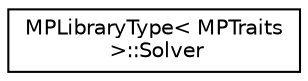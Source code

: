 digraph "Graphical Class Hierarchy"
{
 // LATEX_PDF_SIZE
  edge [fontname="Helvetica",fontsize="10",labelfontname="Helvetica",labelfontsize="10"];
  node [fontname="Helvetica",fontsize="10",shape=record];
  rankdir="LR";
  Node0 [label="MPLibraryType\< MPTraits\l \>::Solver",height=0.2,width=0.4,color="black", fillcolor="white", style="filled",URL="$structMPLibraryType_1_1Solver.html",tooltip=" "];
}
